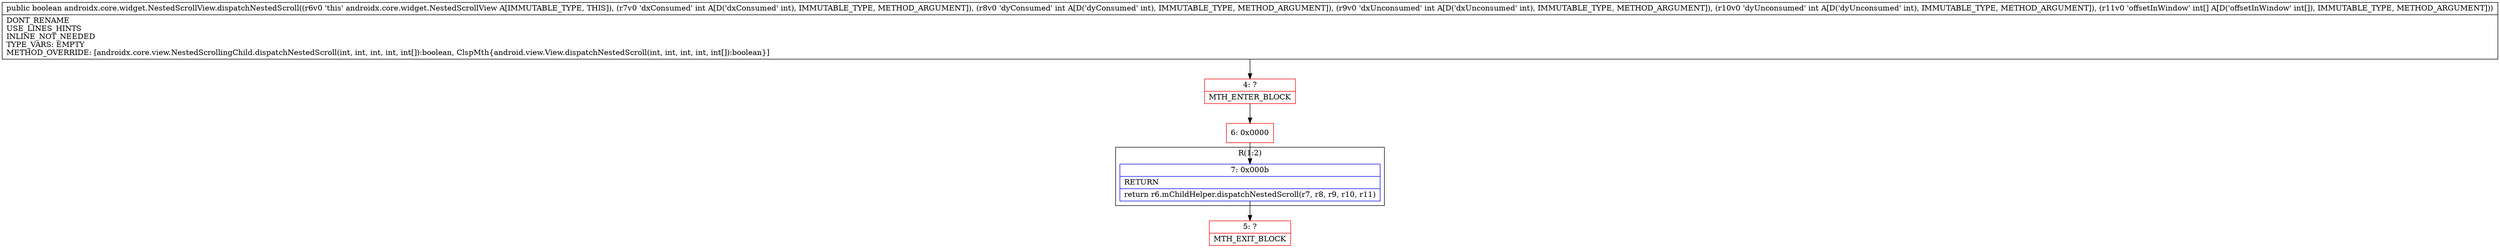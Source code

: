 digraph "CFG forandroidx.core.widget.NestedScrollView.dispatchNestedScroll(IIII[I)Z" {
subgraph cluster_Region_807835637 {
label = "R(1:2)";
node [shape=record,color=blue];
Node_7 [shape=record,label="{7\:\ 0x000b|RETURN\l|return r6.mChildHelper.dispatchNestedScroll(r7, r8, r9, r10, r11)\l}"];
}
Node_4 [shape=record,color=red,label="{4\:\ ?|MTH_ENTER_BLOCK\l}"];
Node_6 [shape=record,color=red,label="{6\:\ 0x0000}"];
Node_5 [shape=record,color=red,label="{5\:\ ?|MTH_EXIT_BLOCK\l}"];
MethodNode[shape=record,label="{public boolean androidx.core.widget.NestedScrollView.dispatchNestedScroll((r6v0 'this' androidx.core.widget.NestedScrollView A[IMMUTABLE_TYPE, THIS]), (r7v0 'dxConsumed' int A[D('dxConsumed' int), IMMUTABLE_TYPE, METHOD_ARGUMENT]), (r8v0 'dyConsumed' int A[D('dyConsumed' int), IMMUTABLE_TYPE, METHOD_ARGUMENT]), (r9v0 'dxUnconsumed' int A[D('dxUnconsumed' int), IMMUTABLE_TYPE, METHOD_ARGUMENT]), (r10v0 'dyUnconsumed' int A[D('dyUnconsumed' int), IMMUTABLE_TYPE, METHOD_ARGUMENT]), (r11v0 'offsetInWindow' int[] A[D('offsetInWindow' int[]), IMMUTABLE_TYPE, METHOD_ARGUMENT]))  | DONT_RENAME\lUSE_LINES_HINTS\lINLINE_NOT_NEEDED\lTYPE_VARS: EMPTY\lMETHOD_OVERRIDE: [androidx.core.view.NestedScrollingChild.dispatchNestedScroll(int, int, int, int, int[]):boolean, ClspMth\{android.view.View.dispatchNestedScroll(int, int, int, int, int[]):boolean\}]\l}"];
MethodNode -> Node_4;Node_7 -> Node_5;
Node_4 -> Node_6;
Node_6 -> Node_7;
}

